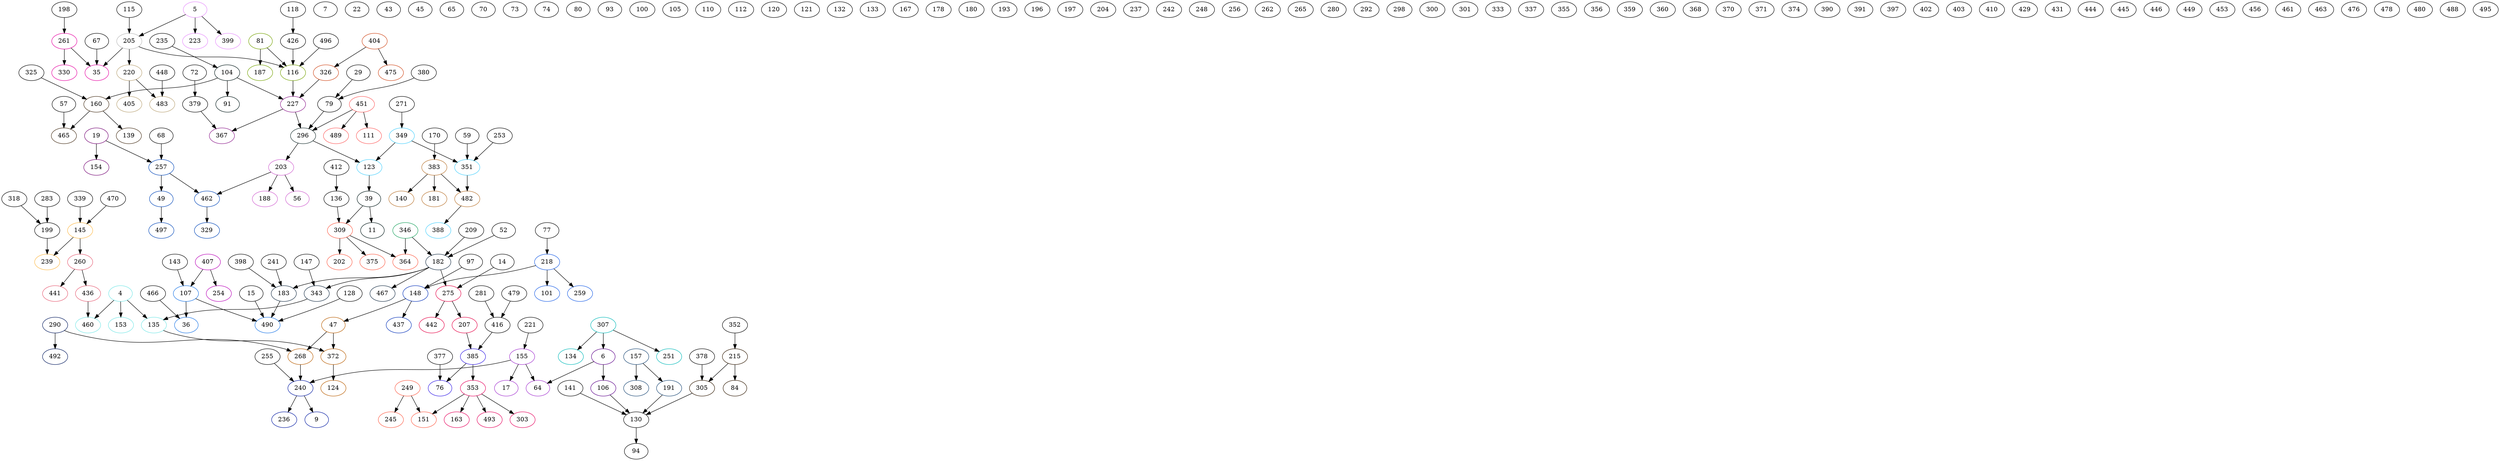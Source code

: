 digraph sample {
215 [color="#2e1700"];
6 [color="#5c008a"];
307 [color="#00b8b8"];
155 [color="#a12ecf"];
290 [color="#00175c"];
47 [color="#b85c00"];
182 [color="#172e45"];
275 [color="#e60045"];
385 [color="#2e17e6"];
353 [color="#e6005c"];
249 [color="#fd5c45"];
107 [color="#1773e6"];
407 [color="#b800b8"];
346 [color="#17a15c"];
309 [color="#fd5c45"];
39 [color="#001717"];
296 [color="#172e2e"];
227 [color="#8a178a"];
104 [color="#001717"];
160 [color="#452e17"];
205 [color="#b8b8b8"];
261 [color="#e600a1"];
220 [color="#b8a173"];
5 [color="#e68afd"];
81 [color="#73a100"];
404 [color="#cf4517"];
203 [color="#cf5ccf"];
257 [color="#0045b8"];
19 [color="#730073"];
451 [color="#fd5c5c"];
349 [color="#45cffd"];
383 [color="#b8732e"];
4 [color="#73e6e6"];
260 [color="#e65c73"];
145 [color="#fdb845"];
148 [color="#002eb8"];
218 [color="#175ce6"];
240 [color="#0017a1"];
157 [color="#174573"];
305 [color="#2e1700"];
84 [color="#2e1700"];
106 [color="#5c008a"];
251 [color="#00b8b8"];
134 [color="#00b8b8"];
64 [color="#5c008a"];
64 [color="#a12ecf"];
268 [color="#00175c"];
492 [color="#00175c"];
268 [color="#b85c00"];
372 [color="#b85c00"];
343 [color="#172e45"];
207 [color="#e60045"];
76 [color="#2e17e6"];
163 [color="#e6005c"];
151 [color="#e6005c"];
151 [color="#fd5c45"];
245 [color="#fd5c45"];
493 [color="#e6005c"];
303 [color="#e6005c"];
442 [color="#e60045"];
467 [color="#172e45"];
183 [color="#172e45"];
490 [color="#172e45"];
490 [color="#1773e6"];
36 [color="#1773e6"];
254 [color="#b800b8"];
364 [color="#17a15c"];
364 [color="#fd5c45"];
202 [color="#fd5c45"];
375 [color="#fd5c45"];
11 [color="#001717"];
123 [color="#172e2e"];
91 [color="#001717"];
465 [color="#452e17"];
139 [color="#452e17"];
367 [color="#8a178a"];
116 [color="#b8b8b8"];
35 [color="#b8b8b8"];
35 [color="#e600a1"];
330 [color="#e600a1"];
405 [color="#b8a173"];
483 [color="#b8a173"];
223 [color="#e68afd"];
399 [color="#e68afd"];
116 [color="#73a100"];
187 [color="#73a100"];
326 [color="#cf4517"];
475 [color="#cf4517"];
188 [color="#cf5ccf"];
462 [color="#cf5ccf"];
462 [color="#0045b8"];
154 [color="#730073"];
49 [color="#0045b8"];
497 [color="#0045b8"];
329 [color="#cf5ccf"];
329 [color="#0045b8"];
56 [color="#cf5ccf"];
489 [color="#fd5c5c"];
111 [color="#fd5c5c"];
123 [color="#45cffd"];
351 [color="#45cffd"];
482 [color="#45cffd"];
388 [color="#45cffd"];
482 [color="#b8732e"];
140 [color="#b8732e"];
181 [color="#b8732e"];
135 [color="#73e6e6"];
153 [color="#73e6e6"];
460 [color="#73e6e6"];
436 [color="#e65c73"];
441 [color="#e65c73"];
239 [color="#fdb845"];
124 [color="#b85c00"];
437 [color="#002eb8"];
101 [color="#175ce6"];
259 [color="#175ce6"];
236 [color="#0017a1"];
9 [color="#0017a1"];
17 [color="#a12ecf"];
191 [color="#174573"];
308 [color="#174573"];
227 -> 367[color="black"];
116 -> 227[color="black"];
379 -> 367[color="black"];
182 -> 467[color="black"];
383 -> 482[color="black"];
148 -> 47[color="black"];
220 -> 483[color="black"];
183 -> 490[color="black"];
47 -> 268[color="black"];
145 -> 239[color="black"];
353 -> 151[color="black"];
155 -> 240[color="black"];
209 -> 182[color="black"];
205 -> 220[color="black"];
353 -> 493[color="black"];
123 -> 39[color="black"];
4 -> 460[color="black"];
47 -> 372[color="black"];
182 -> 343[color="black"];
275 -> 207[color="black"];
182 -> 275[color="black"];
199 -> 239[color="black"];
6 -> 64[color="black"];
255 -> 240[color="black"];
309 -> 375[color="black"];
5 -> 205[color="black"];
107 -> 490[color="black"];
257 -> 49[color="black"];
49 -> 497[color="black"];
205 -> 116[color="black"];
104 -> 160[color="black"];
136 -> 309[color="black"];
39 -> 309[color="black"];
215 -> 305[color="black"];
135 -> 372[color="black"];
106 -> 130[color="black"];
128 -> 490[color="black"];
207 -> 385[color="black"];
191 -> 130[color="black"];
205 -> 35[color="black"];
268 -> 240[color="black"];
351 -> 482[color="black"];
5 -> 223[color="black"];
182 -> 183[color="black"];
52 -> 182[color="black"];
160 -> 465[color="black"];
326 -> 227[color="black"];
198 -> 261[color="black"];
203 -> 462[color="black"];
68 -> 257[color="black"];
296 -> 123[color="black"];
77 -> 218[color="black"];
107 -> 36[color="black"];
349 -> 351[color="black"];
261 -> 35[color="black"];
79 -> 296[color="black"];
148 -> 437[color="black"];
145 -> 260[color="black"];
385 -> 76[color="black"];
72 -> 379[color="black"];
59 -> 351[color="black"];
14 -> 275[color="black"];
281 -> 416[color="black"];
339 -> 145[color="black"];
6 -> 106[color="black"];
305 -> 130[color="black"];
155 -> 64[color="black"];
343 -> 135[color="black"];
203 -> 56[color="black"];
407 -> 107[color="black"];
170 -> 383[color="black"];
290 -> 268[color="black"];
227 -> 296[color="black"];
221 -> 155[color="black"];
15 -> 490[color="black"];
404 -> 326[color="black"];
426 -> 116[color="black"];
290 -> 492[color="black"];
81 -> 116[color="black"];
318 -> 199[color="black"];
57 -> 465[color="black"];
296 -> 203[color="black"];
104 -> 227[color="black"];
451 -> 111[color="black"];
346 -> 182[color="black"];
307 -> 6[color="black"];
97 -> 148[color="black"];
482 -> 388[color="black"];
257 -> 462[color="black"];
253 -> 351[color="black"];
496 -> 116[color="black"];
203 -> 188[color="black"];
67 -> 35[color="black"];
249 -> 151[color="black"];
380 -> 79[color="black"];
349 -> 123[color="black"];
398 -> 183[color="black"];
378 -> 305[color="black"];
412 -> 136[color="black"];
130 -> 94[color="black"];
19 -> 257[color="black"];
462 -> 329[color="black"];
325 -> 160[color="black"];
385 -> 353[color="black"];
104 -> 91[color="black"];
372 -> 124[color="black"];
160 -> 139[color="black"];
261 -> 330[color="black"];
141 -> 130[color="black"];
218 -> 148[color="black"];
241 -> 183[color="black"];
377 -> 76[color="black"];
307 -> 251[color="black"];
466 -> 36[color="black"];
383 -> 140[color="black"];
346 -> 364[color="black"];
309 -> 364[color="black"];
157 -> 191[color="black"];
218 -> 101[color="black"];
436 -> 460[color="black"];
352 -> 215[color="black"];
218 -> 259[color="black"];
275 -> 442[color="black"];
220 -> 405[color="black"];
448 -> 483[color="black"];
157 -> 308[color="black"];
143 -> 107[color="black"];
353 -> 163[color="black"];
29 -> 79[color="black"];
155 -> 17[color="black"];
407 -> 254[color="black"];
309 -> 202[color="black"];
81 -> 187[color="black"];
115 -> 205[color="black"];
4 -> 135[color="black"];
416 -> 385[color="black"];
271 -> 349[color="black"];
451 -> 296[color="black"];
249 -> 245[color="black"];
479 -> 416[color="black"];
39 -> 11[color="black"];
19 -> 154[color="black"];
283 -> 199[color="black"];
147 -> 343[color="black"];
404 -> 475[color="black"];
470 -> 145[color="black"];
383 -> 181[color="black"];
260 -> 436[color="black"];
240 -> 236[color="black"];
4 -> 153[color="black"];
240 -> 9[color="black"];
260 -> 441[color="black"];
235 -> 104[color="black"];
307 -> 134[color="black"];
353 -> 303[color="black"];
451 -> 489[color="black"];
118 -> 426[color="black"];
5 -> 399[color="black"];
215 -> 84[color="black"];
7[color="black"];
22[color="black"];
43[color="black"];
45[color="black"];
65[color="black"];
70[color="black"];
73[color="black"];
74[color="black"];
80[color="black"];
93[color="black"];
100[color="black"];
105[color="black"];
110[color="black"];
112[color="black"];
120[color="black"];
121[color="black"];
132[color="black"];
133[color="black"];
167[color="black"];
178[color="black"];
180[color="black"];
193[color="black"];
196[color="black"];
197[color="black"];
204[color="black"];
237[color="black"];
242[color="black"];
248[color="black"];
256[color="black"];
262[color="black"];
265[color="black"];
280[color="black"];
292[color="black"];
298[color="black"];
300[color="black"];
301[color="black"];
333[color="black"];
337[color="black"];
355[color="black"];
356[color="black"];
359[color="black"];
360[color="black"];
368[color="black"];
370[color="black"];
371[color="black"];
374[color="black"];
390[color="black"];
391[color="black"];
397[color="black"];
402[color="black"];
403[color="black"];
410[color="black"];
429[color="black"];
431[color="black"];
444[color="black"];
445[color="black"];
446[color="black"];
449[color="black"];
453[color="black"];
456[color="black"];
461[color="black"];
463[color="black"];
476[color="black"];
478[color="black"];
480[color="black"];
488[color="black"];
495[color="black"];
}